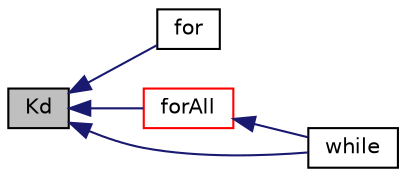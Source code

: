 digraph "Kd"
{
  bgcolor="transparent";
  edge [fontname="Helvetica",fontsize="10",labelfontname="Helvetica",labelfontsize="10"];
  node [fontname="Helvetica",fontsize="10",shape=record];
  rankdir="LR";
  Node86 [label="Kd",height=0.2,width=0.4,color="black", fillcolor="grey75", style="filled", fontcolor="black"];
  Node86 -> Node87 [dir="back",color="midnightblue",fontsize="10",style="solid",fontname="Helvetica"];
  Node87 [label="for",height=0.2,width=0.4,color="black",URL="$a04065.html#a60c6eb590311a7688d72c05fc51d0728"];
  Node86 -> Node88 [dir="back",color="midnightblue",fontsize="10",style="solid",fontname="Helvetica"];
  Node88 [label="forAll",height=0.2,width=0.4,color="red",URL="$a01697.html#a661071c857206cff08f25e78275fc863"];
  Node88 -> Node150 [dir="back",color="midnightblue",fontsize="10",style="solid",fontname="Helvetica"];
  Node150 [label="while",height=0.2,width=0.4,color="black",URL="$a00872.html#a0b9d5d8b1ecc0bf63b4c35f41598a500"];
  Node86 -> Node150 [dir="back",color="midnightblue",fontsize="10",style="solid",fontname="Helvetica"];
}
